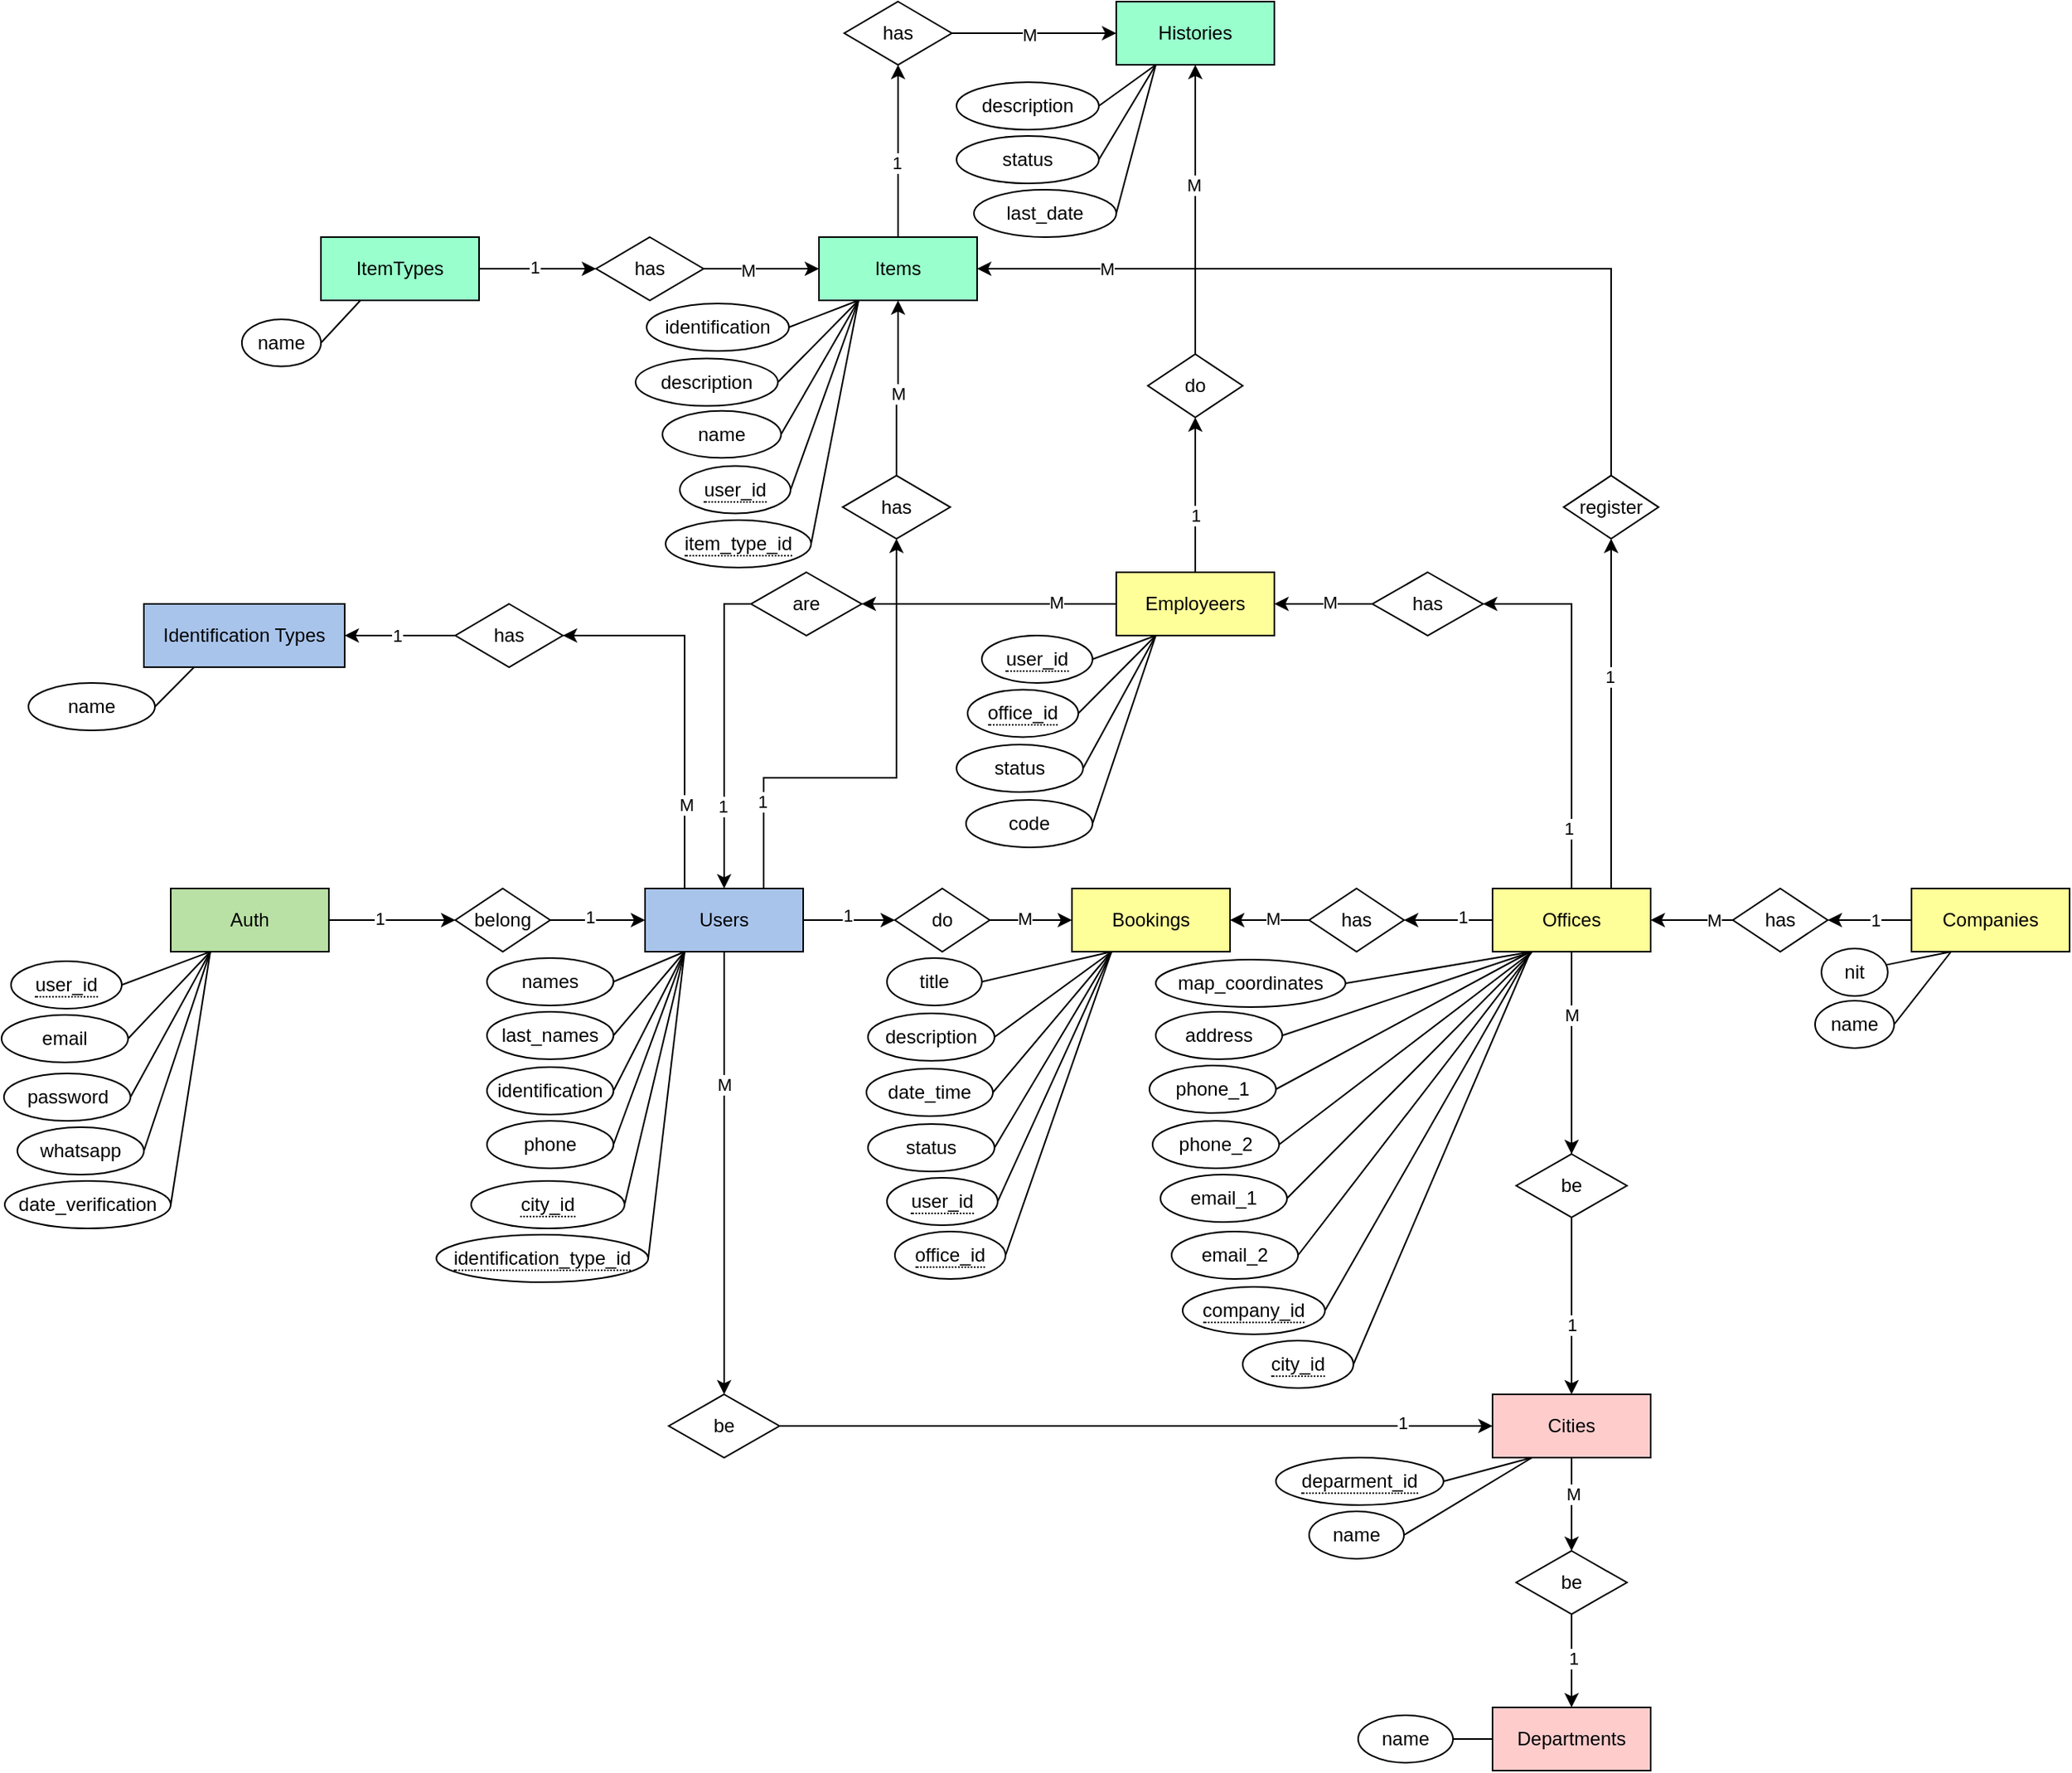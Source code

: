 <mxfile version="26.0.4">
  <diagram name="Page-1" id="NKAq4i8MCxqDVMqQLPbf">
    <mxGraphModel dx="1120" dy="1392" grid="1" gridSize="10" guides="1" tooltips="1" connect="1" arrows="1" fold="1" page="0" pageScale="1" pageWidth="850" pageHeight="1100" math="0" shadow="0">
      <root>
        <mxCell id="0" />
        <mxCell id="1" parent="0" />
        <mxCell id="ikP8Ip62z6lbl2YXFNK8-11" style="edgeStyle=orthogonalEdgeStyle;rounded=0;orthogonalLoop=1;jettySize=auto;html=1;exitX=1;exitY=0.5;exitDx=0;exitDy=0;entryX=0;entryY=0.5;entryDx=0;entryDy=0;" parent="1" source="ikP8Ip62z6lbl2YXFNK8-1" target="ikP8Ip62z6lbl2YXFNK8-10" edge="1">
          <mxGeometry relative="1" as="geometry" />
        </mxCell>
        <mxCell id="ikP8Ip62z6lbl2YXFNK8-13" value="1" style="edgeLabel;html=1;align=center;verticalAlign=middle;resizable=0;points=[];" parent="ikP8Ip62z6lbl2YXFNK8-11" vertex="1" connectable="0">
          <mxGeometry x="-0.2" y="1" relative="1" as="geometry">
            <mxPoint as="offset" />
          </mxGeometry>
        </mxCell>
        <mxCell id="ikP8Ip62z6lbl2YXFNK8-1" value="Auth" style="whiteSpace=wrap;html=1;align=center;fillColor=#B9E0A5;" parent="1" vertex="1">
          <mxGeometry x="140" y="100" width="100" height="40" as="geometry" />
        </mxCell>
        <mxCell id="ikP8Ip62z6lbl2YXFNK8-6" value="" style="endArrow=none;html=1;rounded=0;exitX=0.25;exitY=1;exitDx=0;exitDy=0;entryX=1;entryY=0.5;entryDx=0;entryDy=0;" parent="1" source="ikP8Ip62z6lbl2YXFNK8-1" target="ikP8Ip62z6lbl2YXFNK8-15" edge="1">
          <mxGeometry relative="1" as="geometry">
            <mxPoint x="460" y="270" as="sourcePoint" />
            <mxPoint x="155" y="170" as="targetPoint" />
          </mxGeometry>
        </mxCell>
        <mxCell id="ikP8Ip62z6lbl2YXFNK8-8" value="" style="endArrow=none;html=1;rounded=0;entryX=1;entryY=0.5;entryDx=0;entryDy=0;exitX=0.25;exitY=1;exitDx=0;exitDy=0;" parent="1" source="ikP8Ip62z6lbl2YXFNK8-1" target="ikP8Ip62z6lbl2YXFNK8-16" edge="1">
          <mxGeometry relative="1" as="geometry">
            <mxPoint x="230" y="140" as="sourcePoint" />
            <mxPoint x="235" y="170" as="targetPoint" />
          </mxGeometry>
        </mxCell>
        <mxCell id="ikP8Ip62z6lbl2YXFNK8-33" style="edgeStyle=orthogonalEdgeStyle;rounded=0;orthogonalLoop=1;jettySize=auto;html=1;exitX=1;exitY=0.5;exitDx=0;exitDy=0;entryX=0;entryY=0.5;entryDx=0;entryDy=0;" parent="1" source="ikP8Ip62z6lbl2YXFNK8-9" target="ikP8Ip62z6lbl2YXFNK8-31" edge="1">
          <mxGeometry relative="1" as="geometry">
            <Array as="points">
              <mxPoint x="560" y="120" />
              <mxPoint x="560" y="120" />
            </Array>
          </mxGeometry>
        </mxCell>
        <mxCell id="ikP8Ip62z6lbl2YXFNK8-34" value="1" style="edgeLabel;html=1;align=center;verticalAlign=middle;resizable=0;points=[];" parent="ikP8Ip62z6lbl2YXFNK8-33" vertex="1" connectable="0">
          <mxGeometry x="-0.04" y="3" relative="1" as="geometry">
            <mxPoint as="offset" />
          </mxGeometry>
        </mxCell>
        <mxCell id="ikP8Ip62z6lbl2YXFNK8-85" style="edgeStyle=orthogonalEdgeStyle;rounded=0;orthogonalLoop=1;jettySize=auto;html=1;entryX=0.5;entryY=0;entryDx=0;entryDy=0;" parent="1" source="ikP8Ip62z6lbl2YXFNK8-9" target="ikP8Ip62z6lbl2YXFNK8-82" edge="1">
          <mxGeometry relative="1" as="geometry" />
        </mxCell>
        <mxCell id="ikP8Ip62z6lbl2YXFNK8-87" value="M" style="edgeLabel;html=1;align=center;verticalAlign=middle;resizable=0;points=[];" parent="ikP8Ip62z6lbl2YXFNK8-85" vertex="1" connectable="0">
          <mxGeometry x="-0.401" relative="1" as="geometry">
            <mxPoint as="offset" />
          </mxGeometry>
        </mxCell>
        <mxCell id="ikP8Ip62z6lbl2YXFNK8-173" style="edgeStyle=orthogonalEdgeStyle;rounded=0;orthogonalLoop=1;jettySize=auto;html=1;exitX=0.75;exitY=0;exitDx=0;exitDy=0;entryX=0.5;entryY=1;entryDx=0;entryDy=0;" parent="1" source="ikP8Ip62z6lbl2YXFNK8-9" target="ikP8Ip62z6lbl2YXFNK8-148" edge="1">
          <mxGeometry relative="1" as="geometry">
            <Array as="points">
              <mxPoint x="515" y="30" />
              <mxPoint x="599" y="30" />
            </Array>
          </mxGeometry>
        </mxCell>
        <mxCell id="ikP8Ip62z6lbl2YXFNK8-174" value="1" style="edgeLabel;html=1;align=center;verticalAlign=middle;resizable=0;points=[];" parent="ikP8Ip62z6lbl2YXFNK8-173" vertex="1" connectable="0">
          <mxGeometry x="-0.632" y="1" relative="1" as="geometry">
            <mxPoint y="1" as="offset" />
          </mxGeometry>
        </mxCell>
        <mxCell id="ikP8Ip62z6lbl2YXFNK8-199" style="edgeStyle=orthogonalEdgeStyle;rounded=0;orthogonalLoop=1;jettySize=auto;html=1;exitX=0.25;exitY=0;exitDx=0;exitDy=0;entryX=1;entryY=0.5;entryDx=0;entryDy=0;" parent="1" source="ikP8Ip62z6lbl2YXFNK8-9" target="ikP8Ip62z6lbl2YXFNK8-197" edge="1">
          <mxGeometry relative="1" as="geometry" />
        </mxCell>
        <mxCell id="ikP8Ip62z6lbl2YXFNK8-200" value="M" style="edgeLabel;html=1;align=center;verticalAlign=middle;resizable=0;points=[];" parent="ikP8Ip62z6lbl2YXFNK8-199" vertex="1" connectable="0">
          <mxGeometry x="-0.642" y="-2" relative="1" as="geometry">
            <mxPoint x="-1" y="-11" as="offset" />
          </mxGeometry>
        </mxCell>
        <mxCell id="ikP8Ip62z6lbl2YXFNK8-9" value="Users" style="whiteSpace=wrap;html=1;align=center;fillColor=#A9C4EB;" parent="1" vertex="1">
          <mxGeometry x="440" y="100" width="100" height="40" as="geometry" />
        </mxCell>
        <mxCell id="ikP8Ip62z6lbl2YXFNK8-12" style="edgeStyle=orthogonalEdgeStyle;rounded=0;orthogonalLoop=1;jettySize=auto;html=1;exitX=1;exitY=0.5;exitDx=0;exitDy=0;entryX=0;entryY=0.5;entryDx=0;entryDy=0;" parent="1" source="ikP8Ip62z6lbl2YXFNK8-10" target="ikP8Ip62z6lbl2YXFNK8-9" edge="1">
          <mxGeometry relative="1" as="geometry" />
        </mxCell>
        <mxCell id="ikP8Ip62z6lbl2YXFNK8-14" value="1" style="edgeLabel;html=1;align=center;verticalAlign=middle;resizable=0;points=[];" parent="ikP8Ip62z6lbl2YXFNK8-12" vertex="1" connectable="0">
          <mxGeometry x="-0.167" y="2" relative="1" as="geometry">
            <mxPoint as="offset" />
          </mxGeometry>
        </mxCell>
        <mxCell id="ikP8Ip62z6lbl2YXFNK8-10" value="belong" style="shape=rhombus;perimeter=rhombusPerimeter;whiteSpace=wrap;html=1;align=center;" parent="1" vertex="1">
          <mxGeometry x="320" y="100" width="60" height="40" as="geometry" />
        </mxCell>
        <mxCell id="ikP8Ip62z6lbl2YXFNK8-15" value="email" style="ellipse;whiteSpace=wrap;html=1;align=center;" parent="1" vertex="1">
          <mxGeometry x="33" y="180" width="80" height="30" as="geometry" />
        </mxCell>
        <mxCell id="ikP8Ip62z6lbl2YXFNK8-16" value="password" style="ellipse;whiteSpace=wrap;html=1;align=center;" parent="1" vertex="1">
          <mxGeometry x="34.5" y="217" width="80" height="30" as="geometry" />
        </mxCell>
        <mxCell id="ikP8Ip62z6lbl2YXFNK8-18" value="&lt;span style=&quot;border-bottom: 1px dotted&quot;&gt;user_id&lt;/span&gt;" style="ellipse;whiteSpace=wrap;html=1;align=center;" parent="1" vertex="1">
          <mxGeometry x="39" y="146" width="70" height="30" as="geometry" />
        </mxCell>
        <mxCell id="ikP8Ip62z6lbl2YXFNK8-19" value="" style="endArrow=none;html=1;rounded=0;exitX=0.25;exitY=1;exitDx=0;exitDy=0;entryX=1;entryY=0.5;entryDx=0;entryDy=0;" parent="1" source="ikP8Ip62z6lbl2YXFNK8-1" target="ikP8Ip62z6lbl2YXFNK8-18" edge="1">
          <mxGeometry relative="1" as="geometry">
            <mxPoint x="200" y="150" as="sourcePoint" />
            <mxPoint x="160" y="180" as="targetPoint" />
          </mxGeometry>
        </mxCell>
        <mxCell id="ikP8Ip62z6lbl2YXFNK8-20" value="names" style="ellipse;whiteSpace=wrap;html=1;align=center;" parent="1" vertex="1">
          <mxGeometry x="340" y="144" width="80" height="30" as="geometry" />
        </mxCell>
        <mxCell id="ikP8Ip62z6lbl2YXFNK8-21" value="" style="endArrow=none;html=1;rounded=0;entryX=1;entryY=0.5;entryDx=0;entryDy=0;exitX=0.25;exitY=1;exitDx=0;exitDy=0;" parent="1" source="ikP8Ip62z6lbl2YXFNK8-9" target="ikP8Ip62z6lbl2YXFNK8-20" edge="1">
          <mxGeometry relative="1" as="geometry">
            <mxPoint x="175" y="150" as="sourcePoint" />
            <mxPoint x="145" y="202" as="targetPoint" />
          </mxGeometry>
        </mxCell>
        <mxCell id="ikP8Ip62z6lbl2YXFNK8-22" value="" style="endArrow=none;html=1;rounded=0;entryX=1;entryY=0.5;entryDx=0;entryDy=0;exitX=0.25;exitY=1;exitDx=0;exitDy=0;" parent="1" source="ikP8Ip62z6lbl2YXFNK8-9" target="ikP8Ip62z6lbl2YXFNK8-23" edge="1">
          <mxGeometry relative="1" as="geometry">
            <mxPoint x="460" y="140" as="sourcePoint" />
            <mxPoint x="430" y="175" as="targetPoint" />
          </mxGeometry>
        </mxCell>
        <mxCell id="ikP8Ip62z6lbl2YXFNK8-23" value="last_names" style="ellipse;whiteSpace=wrap;html=1;align=center;" parent="1" vertex="1">
          <mxGeometry x="340" y="178" width="80" height="30" as="geometry" />
        </mxCell>
        <mxCell id="ikP8Ip62z6lbl2YXFNK8-24" value="identification" style="ellipse;whiteSpace=wrap;html=1;align=center;" parent="1" vertex="1">
          <mxGeometry x="340" y="213" width="80" height="30" as="geometry" />
        </mxCell>
        <mxCell id="ikP8Ip62z6lbl2YXFNK8-25" value="" style="endArrow=none;html=1;rounded=0;entryX=1;entryY=0.5;entryDx=0;entryDy=0;exitX=0.25;exitY=1;exitDx=0;exitDy=0;" parent="1" source="ikP8Ip62z6lbl2YXFNK8-9" target="ikP8Ip62z6lbl2YXFNK8-24" edge="1">
          <mxGeometry relative="1" as="geometry">
            <mxPoint x="475" y="150" as="sourcePoint" />
            <mxPoint x="430" y="215" as="targetPoint" />
          </mxGeometry>
        </mxCell>
        <mxCell id="ikP8Ip62z6lbl2YXFNK8-26" value="date_verification" style="ellipse;whiteSpace=wrap;html=1;align=center;" parent="1" vertex="1">
          <mxGeometry x="35" y="285" width="105" height="30" as="geometry" />
        </mxCell>
        <mxCell id="ikP8Ip62z6lbl2YXFNK8-27" value="" style="endArrow=none;html=1;rounded=0;entryX=1;entryY=0.5;entryDx=0;entryDy=0;exitX=0.25;exitY=1;exitDx=0;exitDy=0;" parent="1" source="ikP8Ip62z6lbl2YXFNK8-1" target="ikP8Ip62z6lbl2YXFNK8-26" edge="1">
          <mxGeometry relative="1" as="geometry">
            <mxPoint x="175" y="150" as="sourcePoint" />
            <mxPoint x="145" y="202" as="targetPoint" />
          </mxGeometry>
        </mxCell>
        <mxCell id="ikP8Ip62z6lbl2YXFNK8-28" value="phone" style="ellipse;whiteSpace=wrap;html=1;align=center;" parent="1" vertex="1">
          <mxGeometry x="340" y="247" width="80" height="30" as="geometry" />
        </mxCell>
        <mxCell id="ikP8Ip62z6lbl2YXFNK8-29" value="" style="endArrow=none;html=1;rounded=0;exitX=0.25;exitY=1;exitDx=0;exitDy=0;entryX=1;entryY=0.5;entryDx=0;entryDy=0;" parent="1" source="ikP8Ip62z6lbl2YXFNK8-9" target="ikP8Ip62z6lbl2YXFNK8-28" edge="1">
          <mxGeometry relative="1" as="geometry">
            <mxPoint x="475" y="150" as="sourcePoint" />
            <mxPoint x="430" y="238" as="targetPoint" />
          </mxGeometry>
        </mxCell>
        <mxCell id="ikP8Ip62z6lbl2YXFNK8-30" value="Bookings" style="whiteSpace=wrap;html=1;align=center;fillColor=#FFFF99;" parent="1" vertex="1">
          <mxGeometry x="710" y="100" width="100" height="40" as="geometry" />
        </mxCell>
        <mxCell id="ikP8Ip62z6lbl2YXFNK8-32" style="edgeStyle=orthogonalEdgeStyle;rounded=0;orthogonalLoop=1;jettySize=auto;html=1;exitX=1;exitY=0.5;exitDx=0;exitDy=0;" parent="1" source="ikP8Ip62z6lbl2YXFNK8-31" target="ikP8Ip62z6lbl2YXFNK8-30" edge="1">
          <mxGeometry relative="1" as="geometry" />
        </mxCell>
        <mxCell id="ikP8Ip62z6lbl2YXFNK8-36" value="M" style="edgeLabel;html=1;align=center;verticalAlign=middle;resizable=0;points=[];" parent="ikP8Ip62z6lbl2YXFNK8-32" vertex="1" connectable="0">
          <mxGeometry x="-0.15" y="-2" relative="1" as="geometry">
            <mxPoint y="-3" as="offset" />
          </mxGeometry>
        </mxCell>
        <mxCell id="ikP8Ip62z6lbl2YXFNK8-31" value="do" style="shape=rhombus;perimeter=rhombusPerimeter;whiteSpace=wrap;html=1;align=center;" parent="1" vertex="1">
          <mxGeometry x="598" y="100" width="60" height="40" as="geometry" />
        </mxCell>
        <mxCell id="ikP8Ip62z6lbl2YXFNK8-37" value="title" style="ellipse;whiteSpace=wrap;html=1;align=center;" parent="1" vertex="1">
          <mxGeometry x="593" y="144" width="60" height="30" as="geometry" />
        </mxCell>
        <mxCell id="ikP8Ip62z6lbl2YXFNK8-38" value="description" style="ellipse;whiteSpace=wrap;html=1;align=center;" parent="1" vertex="1">
          <mxGeometry x="581" y="179" width="80" height="30" as="geometry" />
        </mxCell>
        <mxCell id="ikP8Ip62z6lbl2YXFNK8-39" value="date_time" style="ellipse;whiteSpace=wrap;html=1;align=center;" parent="1" vertex="1">
          <mxGeometry x="580" y="214" width="80" height="30" as="geometry" />
        </mxCell>
        <mxCell id="ikP8Ip62z6lbl2YXFNK8-40" value="status" style="ellipse;whiteSpace=wrap;html=1;align=center;" parent="1" vertex="1">
          <mxGeometry x="581" y="249" width="80" height="30" as="geometry" />
        </mxCell>
        <mxCell id="ikP8Ip62z6lbl2YXFNK8-41" value="" style="endArrow=none;html=1;rounded=0;exitX=0.25;exitY=1;exitDx=0;exitDy=0;entryX=1;entryY=0.5;entryDx=0;entryDy=0;" parent="1" source="ikP8Ip62z6lbl2YXFNK8-30" target="ikP8Ip62z6lbl2YXFNK8-37" edge="1">
          <mxGeometry relative="1" as="geometry">
            <mxPoint x="475" y="150" as="sourcePoint" />
            <mxPoint x="430" y="272" as="targetPoint" />
          </mxGeometry>
        </mxCell>
        <mxCell id="ikP8Ip62z6lbl2YXFNK8-42" value="" style="endArrow=none;html=1;rounded=0;exitX=0.25;exitY=1;exitDx=0;exitDy=0;entryX=1;entryY=0.5;entryDx=0;entryDy=0;" parent="1" source="ikP8Ip62z6lbl2YXFNK8-30" target="ikP8Ip62z6lbl2YXFNK8-38" edge="1">
          <mxGeometry relative="1" as="geometry">
            <mxPoint x="725" y="150" as="sourcePoint" />
            <mxPoint x="690" y="172" as="targetPoint" />
          </mxGeometry>
        </mxCell>
        <mxCell id="ikP8Ip62z6lbl2YXFNK8-43" value="" style="endArrow=none;html=1;rounded=0;exitX=0.25;exitY=1;exitDx=0;exitDy=0;entryX=1;entryY=0.5;entryDx=0;entryDy=0;" parent="1" source="ikP8Ip62z6lbl2YXFNK8-30" target="ikP8Ip62z6lbl2YXFNK8-39" edge="1">
          <mxGeometry relative="1" as="geometry">
            <mxPoint x="725" y="150" as="sourcePoint" />
            <mxPoint x="700" y="208" as="targetPoint" />
          </mxGeometry>
        </mxCell>
        <mxCell id="ikP8Ip62z6lbl2YXFNK8-44" value="" style="endArrow=none;html=1;rounded=0;exitX=0.25;exitY=1;exitDx=0;exitDy=0;entryX=1;entryY=0.5;entryDx=0;entryDy=0;" parent="1" source="ikP8Ip62z6lbl2YXFNK8-30" target="ikP8Ip62z6lbl2YXFNK8-40" edge="1">
          <mxGeometry relative="1" as="geometry">
            <mxPoint x="725" y="150" as="sourcePoint" />
            <mxPoint x="700" y="245" as="targetPoint" />
          </mxGeometry>
        </mxCell>
        <mxCell id="ikP8Ip62z6lbl2YXFNK8-47" style="edgeStyle=orthogonalEdgeStyle;rounded=0;orthogonalLoop=1;jettySize=auto;html=1;exitX=0;exitY=0.5;exitDx=0;exitDy=0;entryX=1;entryY=0.5;entryDx=0;entryDy=0;" parent="1" source="ikP8Ip62z6lbl2YXFNK8-45" target="ikP8Ip62z6lbl2YXFNK8-46" edge="1">
          <mxGeometry relative="1" as="geometry" />
        </mxCell>
        <mxCell id="ikP8Ip62z6lbl2YXFNK8-49" value="1" style="edgeLabel;html=1;align=center;verticalAlign=middle;resizable=0;points=[];" parent="ikP8Ip62z6lbl2YXFNK8-47" vertex="1" connectable="0">
          <mxGeometry x="-0.3" y="1" relative="1" as="geometry">
            <mxPoint y="-3" as="offset" />
          </mxGeometry>
        </mxCell>
        <mxCell id="ikP8Ip62z6lbl2YXFNK8-69" style="edgeStyle=orthogonalEdgeStyle;rounded=0;orthogonalLoop=1;jettySize=auto;html=1;entryX=0.5;entryY=0;entryDx=0;entryDy=0;" parent="1" source="ikP8Ip62z6lbl2YXFNK8-45" target="ikP8Ip62z6lbl2YXFNK8-67" edge="1">
          <mxGeometry relative="1" as="geometry" />
        </mxCell>
        <mxCell id="ikP8Ip62z6lbl2YXFNK8-70" value="M" style="edgeLabel;html=1;align=center;verticalAlign=middle;resizable=0;points=[];" parent="ikP8Ip62z6lbl2YXFNK8-69" vertex="1" connectable="0">
          <mxGeometry x="-0.449" y="1" relative="1" as="geometry">
            <mxPoint x="-1" y="4" as="offset" />
          </mxGeometry>
        </mxCell>
        <mxCell id="ikP8Ip62z6lbl2YXFNK8-138" style="edgeStyle=orthogonalEdgeStyle;rounded=0;orthogonalLoop=1;jettySize=auto;html=1;exitX=0.75;exitY=0;exitDx=0;exitDy=0;entryX=0.5;entryY=1;entryDx=0;entryDy=0;" parent="1" source="ikP8Ip62z6lbl2YXFNK8-45" target="ikP8Ip62z6lbl2YXFNK8-135" edge="1">
          <mxGeometry relative="1" as="geometry" />
        </mxCell>
        <mxCell id="ikP8Ip62z6lbl2YXFNK8-139" value="1" style="edgeLabel;html=1;align=center;verticalAlign=middle;resizable=0;points=[];" parent="ikP8Ip62z6lbl2YXFNK8-138" vertex="1" connectable="0">
          <mxGeometry x="0.039" y="1" relative="1" as="geometry">
            <mxPoint y="-19" as="offset" />
          </mxGeometry>
        </mxCell>
        <mxCell id="ikP8Ip62z6lbl2YXFNK8-177" style="edgeStyle=orthogonalEdgeStyle;rounded=0;orthogonalLoop=1;jettySize=auto;html=1;exitX=0.5;exitY=0;exitDx=0;exitDy=0;entryX=1;entryY=0.5;entryDx=0;entryDy=0;" parent="1" source="ikP8Ip62z6lbl2YXFNK8-45" target="ikP8Ip62z6lbl2YXFNK8-176" edge="1">
          <mxGeometry relative="1" as="geometry" />
        </mxCell>
        <mxCell id="ikP8Ip62z6lbl2YXFNK8-183" value="1" style="edgeLabel;html=1;align=center;verticalAlign=middle;resizable=0;points=[];" parent="ikP8Ip62z6lbl2YXFNK8-177" vertex="1" connectable="0">
          <mxGeometry x="-0.677" y="2" relative="1" as="geometry">
            <mxPoint as="offset" />
          </mxGeometry>
        </mxCell>
        <mxCell id="ikP8Ip62z6lbl2YXFNK8-45" value="Offices" style="whiteSpace=wrap;html=1;align=center;fillColor=#FFFF99;" parent="1" vertex="1">
          <mxGeometry x="976" y="100" width="100" height="40" as="geometry" />
        </mxCell>
        <mxCell id="ikP8Ip62z6lbl2YXFNK8-48" style="edgeStyle=orthogonalEdgeStyle;rounded=0;orthogonalLoop=1;jettySize=auto;html=1;exitX=0;exitY=0.5;exitDx=0;exitDy=0;entryX=1;entryY=0.5;entryDx=0;entryDy=0;" parent="1" source="ikP8Ip62z6lbl2YXFNK8-46" target="ikP8Ip62z6lbl2YXFNK8-30" edge="1">
          <mxGeometry relative="1" as="geometry" />
        </mxCell>
        <mxCell id="ikP8Ip62z6lbl2YXFNK8-50" value="M" style="edgeLabel;html=1;align=center;verticalAlign=middle;resizable=0;points=[];" parent="ikP8Ip62z6lbl2YXFNK8-48" vertex="1" connectable="0">
          <mxGeometry y="3" relative="1" as="geometry">
            <mxPoint x="2" y="-4" as="offset" />
          </mxGeometry>
        </mxCell>
        <mxCell id="ikP8Ip62z6lbl2YXFNK8-46" value="has" style="shape=rhombus;perimeter=rhombusPerimeter;whiteSpace=wrap;html=1;align=center;" parent="1" vertex="1">
          <mxGeometry x="860" y="100" width="60" height="40" as="geometry" />
        </mxCell>
        <mxCell id="ikP8Ip62z6lbl2YXFNK8-51" value="name" style="ellipse;whiteSpace=wrap;html=1;align=center;" parent="1" vertex="1">
          <mxGeometry x="1180" y="171" width="50" height="30" as="geometry" />
        </mxCell>
        <mxCell id="ikP8Ip62z6lbl2YXFNK8-52" value="nit" style="ellipse;whiteSpace=wrap;html=1;align=center;" parent="1" vertex="1">
          <mxGeometry x="1184" y="138" width="42" height="30" as="geometry" />
        </mxCell>
        <mxCell id="ikP8Ip62z6lbl2YXFNK8-53" value="address" style="ellipse;whiteSpace=wrap;html=1;align=center;" parent="1" vertex="1">
          <mxGeometry x="763" y="178" width="80" height="30" as="geometry" />
        </mxCell>
        <mxCell id="ikP8Ip62z6lbl2YXFNK8-123" style="edgeStyle=orthogonalEdgeStyle;rounded=0;orthogonalLoop=1;jettySize=auto;html=1;entryX=1;entryY=0.5;entryDx=0;entryDy=0;" parent="1" source="ikP8Ip62z6lbl2YXFNK8-54" target="ikP8Ip62z6lbl2YXFNK8-122" edge="1">
          <mxGeometry relative="1" as="geometry">
            <Array as="points">
              <mxPoint x="1260" y="120" />
              <mxPoint x="1260" y="120" />
            </Array>
          </mxGeometry>
        </mxCell>
        <mxCell id="ikP8Ip62z6lbl2YXFNK8-125" value="1" style="edgeLabel;html=1;align=center;verticalAlign=middle;resizable=0;points=[];" parent="ikP8Ip62z6lbl2YXFNK8-123" vertex="1" connectable="0">
          <mxGeometry x="-0.12" y="2" relative="1" as="geometry">
            <mxPoint y="-2" as="offset" />
          </mxGeometry>
        </mxCell>
        <mxCell id="ikP8Ip62z6lbl2YXFNK8-54" value="Companies" style="whiteSpace=wrap;html=1;align=center;fillColor=#FFFF99;" parent="1" vertex="1">
          <mxGeometry x="1241" y="100" width="100" height="40" as="geometry" />
        </mxCell>
        <mxCell id="ikP8Ip62z6lbl2YXFNK8-55" value="" style="endArrow=none;html=1;rounded=0;exitX=0.25;exitY=1;exitDx=0;exitDy=0;entryX=1;entryY=0.5;entryDx=0;entryDy=0;" parent="1" source="ikP8Ip62z6lbl2YXFNK8-45" target="ikP8Ip62z6lbl2YXFNK8-53" edge="1">
          <mxGeometry relative="1" as="geometry">
            <mxPoint x="745" y="150" as="sourcePoint" />
            <mxPoint x="710" y="285" as="targetPoint" />
          </mxGeometry>
        </mxCell>
        <mxCell id="ikP8Ip62z6lbl2YXFNK8-60" style="edgeStyle=orthogonalEdgeStyle;rounded=0;orthogonalLoop=1;jettySize=auto;html=1;entryX=0.5;entryY=0;entryDx=0;entryDy=0;exitX=0;exitY=0.5;exitDx=0;exitDy=0;" parent="1" source="ikP8Ip62z6lbl2YXFNK8-56" target="ikP8Ip62z6lbl2YXFNK8-9" edge="1">
          <mxGeometry relative="1" as="geometry">
            <Array as="points">
              <mxPoint x="490" y="-80" />
            </Array>
          </mxGeometry>
        </mxCell>
        <mxCell id="ikP8Ip62z6lbl2YXFNK8-62" value="1" style="edgeLabel;html=1;align=center;verticalAlign=middle;resizable=0;points=[];" parent="ikP8Ip62z6lbl2YXFNK8-60" vertex="1" connectable="0">
          <mxGeometry x="-0.4" y="3" relative="1" as="geometry">
            <mxPoint x="-4" y="86" as="offset" />
          </mxGeometry>
        </mxCell>
        <mxCell id="ikP8Ip62z6lbl2YXFNK8-56" value="are" style="shape=rhombus;perimeter=rhombusPerimeter;whiteSpace=wrap;html=1;align=center;" parent="1" vertex="1">
          <mxGeometry x="507" y="-100" width="70" height="40" as="geometry" />
        </mxCell>
        <mxCell id="ikP8Ip62z6lbl2YXFNK8-76" style="edgeStyle=orthogonalEdgeStyle;rounded=0;orthogonalLoop=1;jettySize=auto;html=1;entryX=0.5;entryY=0;entryDx=0;entryDy=0;" parent="1" source="ikP8Ip62z6lbl2YXFNK8-64" target="ikP8Ip62z6lbl2YXFNK8-75" edge="1">
          <mxGeometry relative="1" as="geometry">
            <Array as="points">
              <mxPoint x="1026" y="484" />
              <mxPoint x="1026" y="484" />
            </Array>
          </mxGeometry>
        </mxCell>
        <mxCell id="ikP8Ip62z6lbl2YXFNK8-93" value="M" style="edgeLabel;html=1;align=center;verticalAlign=middle;resizable=0;points=[];" parent="ikP8Ip62z6lbl2YXFNK8-76" vertex="1" connectable="0">
          <mxGeometry x="-0.207" y="1" relative="1" as="geometry">
            <mxPoint y="-1" as="offset" />
          </mxGeometry>
        </mxCell>
        <mxCell id="ikP8Ip62z6lbl2YXFNK8-64" value="Cities" style="whiteSpace=wrap;html=1;align=center;fillColor=#FFCCCC;" parent="1" vertex="1">
          <mxGeometry x="976" y="420" width="100" height="40" as="geometry" />
        </mxCell>
        <mxCell id="ikP8Ip62z6lbl2YXFNK8-65" value="Departments" style="whiteSpace=wrap;html=1;align=center;fillColor=#FFCCCC;" parent="1" vertex="1">
          <mxGeometry x="976" y="618" width="100" height="40" as="geometry" />
        </mxCell>
        <mxCell id="ikP8Ip62z6lbl2YXFNK8-68" style="edgeStyle=orthogonalEdgeStyle;rounded=0;orthogonalLoop=1;jettySize=auto;html=1;entryX=0.5;entryY=0;entryDx=0;entryDy=0;" parent="1" source="ikP8Ip62z6lbl2YXFNK8-67" target="ikP8Ip62z6lbl2YXFNK8-64" edge="1">
          <mxGeometry relative="1" as="geometry">
            <Array as="points">
              <mxPoint x="1026" y="240" />
              <mxPoint x="1026" y="240" />
            </Array>
          </mxGeometry>
        </mxCell>
        <mxCell id="ikP8Ip62z6lbl2YXFNK8-107" value="1" style="edgeLabel;html=1;align=center;verticalAlign=middle;resizable=0;points=[];" parent="ikP8Ip62z6lbl2YXFNK8-68" vertex="1" connectable="0">
          <mxGeometry x="0.567" y="1" relative="1" as="geometry">
            <mxPoint x="-1" y="1" as="offset" />
          </mxGeometry>
        </mxCell>
        <mxCell id="ikP8Ip62z6lbl2YXFNK8-67" value="be" style="shape=rhombus;perimeter=rhombusPerimeter;whiteSpace=wrap;html=1;align=center;" parent="1" vertex="1">
          <mxGeometry x="991" y="268" width="70" height="40" as="geometry" />
        </mxCell>
        <mxCell id="ikP8Ip62z6lbl2YXFNK8-73" value="map_coordinates&lt;span style=&quot;color: rgba(0, 0, 0, 0); font-family: monospace; font-size: 0px; text-align: start; text-wrap-mode: nowrap;&quot;&gt;%3CmxGraphModel%3E%3Croot%3E%3CmxCell%20id%3D%220%22%2F%3E%3CmxCell%20id%3D%221%22%20parent%3D%220%22%2F%3E%3CmxCell%20id%3D%222%22%20value%3D%22address%22%20style%3D%22ellipse%3BwhiteSpace%3Dwrap%3Bhtml%3D1%3Balign%3Dcenter%3B%22%20vertex%3D%221%22%20parent%3D%221%22%3E%3CmxGeometry%20x%3D%22890%22%20y%3D%22170%22%20width%3D%2280%22%20height%3D%2230%22%20as%3D%22geometry%22%2F%3E%3C%2FmxCell%3E%3C%2Froot%3E%3C%2FmxGraphModel%3Ecoordinates&lt;/span&gt;" style="ellipse;whiteSpace=wrap;html=1;align=center;" parent="1" vertex="1">
          <mxGeometry x="763" y="145" width="120" height="30" as="geometry" />
        </mxCell>
        <mxCell id="ikP8Ip62z6lbl2YXFNK8-74" value="" style="endArrow=none;html=1;rounded=0;exitX=0.25;exitY=1;exitDx=0;exitDy=0;entryX=1;entryY=0.5;entryDx=0;entryDy=0;" parent="1" source="ikP8Ip62z6lbl2YXFNK8-45" target="ikP8Ip62z6lbl2YXFNK8-73" edge="1">
          <mxGeometry relative="1" as="geometry">
            <mxPoint x="1011" y="150" as="sourcePoint" />
            <mxPoint x="980" y="195" as="targetPoint" />
          </mxGeometry>
        </mxCell>
        <mxCell id="ikP8Ip62z6lbl2YXFNK8-77" style="edgeStyle=orthogonalEdgeStyle;rounded=0;orthogonalLoop=1;jettySize=auto;html=1;exitX=0.5;exitY=1;exitDx=0;exitDy=0;" parent="1" source="ikP8Ip62z6lbl2YXFNK8-75" target="ikP8Ip62z6lbl2YXFNK8-65" edge="1">
          <mxGeometry relative="1" as="geometry" />
        </mxCell>
        <mxCell id="ikP8Ip62z6lbl2YXFNK8-94" value="1" style="edgeLabel;html=1;align=center;verticalAlign=middle;resizable=0;points=[];" parent="ikP8Ip62z6lbl2YXFNK8-77" vertex="1" connectable="0">
          <mxGeometry x="-0.054" y="2" relative="1" as="geometry">
            <mxPoint x="-1" as="offset" />
          </mxGeometry>
        </mxCell>
        <mxCell id="ikP8Ip62z6lbl2YXFNK8-75" value="be" style="shape=rhombus;perimeter=rhombusPerimeter;whiteSpace=wrap;html=1;align=center;" parent="1" vertex="1">
          <mxGeometry x="991" y="519" width="70" height="40" as="geometry" />
        </mxCell>
        <mxCell id="ikP8Ip62z6lbl2YXFNK8-78" value="phone_1" style="ellipse;whiteSpace=wrap;html=1;align=center;" parent="1" vertex="1">
          <mxGeometry x="759" y="212" width="80" height="30" as="geometry" />
        </mxCell>
        <mxCell id="ikP8Ip62z6lbl2YXFNK8-79" value="phone_2" style="ellipse;whiteSpace=wrap;html=1;align=center;" parent="1" vertex="1">
          <mxGeometry x="761" y="247" width="80" height="30" as="geometry" />
        </mxCell>
        <mxCell id="ikP8Ip62z6lbl2YXFNK8-80" value="email_1" style="ellipse;whiteSpace=wrap;html=1;align=center;" parent="1" vertex="1">
          <mxGeometry x="766" y="281" width="80" height="30" as="geometry" />
        </mxCell>
        <mxCell id="ikP8Ip62z6lbl2YXFNK8-81" value="email_2" style="ellipse;whiteSpace=wrap;html=1;align=center;" parent="1" vertex="1">
          <mxGeometry x="773" y="317" width="80" height="30" as="geometry" />
        </mxCell>
        <mxCell id="ikP8Ip62z6lbl2YXFNK8-86" style="edgeStyle=orthogonalEdgeStyle;rounded=0;orthogonalLoop=1;jettySize=auto;html=1;exitX=1;exitY=0.5;exitDx=0;exitDy=0;entryX=0;entryY=0.5;entryDx=0;entryDy=0;" parent="1" source="ikP8Ip62z6lbl2YXFNK8-82" target="ikP8Ip62z6lbl2YXFNK8-64" edge="1">
          <mxGeometry relative="1" as="geometry">
            <mxPoint x="930" y="358.471" as="targetPoint" />
          </mxGeometry>
        </mxCell>
        <mxCell id="ikP8Ip62z6lbl2YXFNK8-89" value="1" style="edgeLabel;html=1;align=center;verticalAlign=middle;resizable=0;points=[];" parent="ikP8Ip62z6lbl2YXFNK8-86" vertex="1" connectable="0">
          <mxGeometry x="0.74" y="3" relative="1" as="geometry">
            <mxPoint x="1" y="1" as="offset" />
          </mxGeometry>
        </mxCell>
        <mxCell id="ikP8Ip62z6lbl2YXFNK8-82" value="be" style="shape=rhombus;perimeter=rhombusPerimeter;whiteSpace=wrap;html=1;align=center;" parent="1" vertex="1">
          <mxGeometry x="455" y="420" width="70" height="40" as="geometry" />
        </mxCell>
        <mxCell id="ikP8Ip62z6lbl2YXFNK8-90" value="name" style="ellipse;whiteSpace=wrap;html=1;align=center;" parent="1" vertex="1">
          <mxGeometry x="860" y="494" width="60" height="30" as="geometry" />
        </mxCell>
        <mxCell id="ikP8Ip62z6lbl2YXFNK8-91" value="" style="endArrow=none;html=1;rounded=0;exitX=0.25;exitY=1;exitDx=0;exitDy=0;entryX=1;entryY=0.5;entryDx=0;entryDy=0;" parent="1" source="ikP8Ip62z6lbl2YXFNK8-64" target="ikP8Ip62z6lbl2YXFNK8-90" edge="1">
          <mxGeometry relative="1" as="geometry">
            <mxPoint x="745" y="234" as="sourcePoint" />
            <mxPoint x="710" y="369" as="targetPoint" />
          </mxGeometry>
        </mxCell>
        <mxCell id="ikP8Ip62z6lbl2YXFNK8-95" value="name" style="ellipse;whiteSpace=wrap;html=1;align=center;" parent="1" vertex="1">
          <mxGeometry x="891" y="623" width="60" height="30" as="geometry" />
        </mxCell>
        <mxCell id="ikP8Ip62z6lbl2YXFNK8-96" value="" style="endArrow=none;html=1;rounded=0;exitX=0;exitY=0.5;exitDx=0;exitDy=0;entryX=1;entryY=0.5;entryDx=0;entryDy=0;" parent="1" source="ikP8Ip62z6lbl2YXFNK8-65" target="ikP8Ip62z6lbl2YXFNK8-95" edge="1">
          <mxGeometry relative="1" as="geometry">
            <mxPoint x="1011" y="473" as="sourcePoint" />
            <mxPoint x="986" y="499" as="targetPoint" />
          </mxGeometry>
        </mxCell>
        <mxCell id="ikP8Ip62z6lbl2YXFNK8-98" value="&lt;span style=&quot;border-bottom: 1px dotted&quot;&gt;city_id&lt;/span&gt;" style="ellipse;whiteSpace=wrap;html=1;align=center;" parent="1" vertex="1">
          <mxGeometry x="330" y="285" width="97" height="30" as="geometry" />
        </mxCell>
        <mxCell id="ikP8Ip62z6lbl2YXFNK8-99" value="&lt;span style=&quot;border-bottom: 1px dotted&quot;&gt;office_id&lt;/span&gt;" style="ellipse;whiteSpace=wrap;html=1;align=center;" parent="1" vertex="1">
          <mxGeometry x="644" y="-25.78" width="70" height="30" as="geometry" />
        </mxCell>
        <mxCell id="ikP8Ip62z6lbl2YXFNK8-100" value="" style="endArrow=none;html=1;rounded=0;exitX=0.25;exitY=1;exitDx=0;exitDy=0;entryX=1;entryY=0.5;entryDx=0;entryDy=0;" parent="1" source="ikP8Ip62z6lbl2YXFNK8-9" target="ikP8Ip62z6lbl2YXFNK8-98" edge="1">
          <mxGeometry relative="1" as="geometry">
            <mxPoint x="475" y="150" as="sourcePoint" />
            <mxPoint x="430" y="272" as="targetPoint" />
          </mxGeometry>
        </mxCell>
        <mxCell id="ikP8Ip62z6lbl2YXFNK8-101" value="" style="endArrow=none;html=1;rounded=0;entryX=1;entryY=0.5;entryDx=0;entryDy=0;exitX=0.25;exitY=1;exitDx=0;exitDy=0;" parent="1" source="ikP8Ip62z6lbl2YXFNK8-175" target="ikP8Ip62z6lbl2YXFNK8-99" edge="1">
          <mxGeometry relative="1" as="geometry">
            <mxPoint x="455" y="-10" as="sourcePoint" />
            <mxPoint x="415.0" y="-59.78" as="targetPoint" />
          </mxGeometry>
        </mxCell>
        <mxCell id="ikP8Ip62z6lbl2YXFNK8-102" value="&lt;span style=&quot;border-bottom: 1px dotted&quot;&gt;user_id&lt;/span&gt;" style="ellipse;whiteSpace=wrap;html=1;align=center;" parent="1" vertex="1">
          <mxGeometry x="593" y="283" width="70" height="30" as="geometry" />
        </mxCell>
        <mxCell id="ikP8Ip62z6lbl2YXFNK8-103" value="&lt;span style=&quot;border-bottom: 1px dotted&quot;&gt;office_id&lt;/span&gt;" style="ellipse;whiteSpace=wrap;html=1;align=center;" parent="1" vertex="1">
          <mxGeometry x="598" y="317" width="70" height="30" as="geometry" />
        </mxCell>
        <mxCell id="ikP8Ip62z6lbl2YXFNK8-104" value="" style="endArrow=none;html=1;rounded=0;exitX=0.25;exitY=1;exitDx=0;exitDy=0;entryX=1;entryY=0.5;entryDx=0;entryDy=0;" parent="1" source="ikP8Ip62z6lbl2YXFNK8-30" target="ikP8Ip62z6lbl2YXFNK8-102" edge="1">
          <mxGeometry relative="1" as="geometry">
            <mxPoint x="745" y="150" as="sourcePoint" />
            <mxPoint x="671" y="274" as="targetPoint" />
          </mxGeometry>
        </mxCell>
        <mxCell id="ikP8Ip62z6lbl2YXFNK8-105" value="" style="endArrow=none;html=1;rounded=0;exitX=0.25;exitY=1;exitDx=0;exitDy=0;entryX=1;entryY=0.5;entryDx=0;entryDy=0;" parent="1" source="ikP8Ip62z6lbl2YXFNK8-30" target="ikP8Ip62z6lbl2YXFNK8-103" edge="1">
          <mxGeometry relative="1" as="geometry">
            <mxPoint x="745" y="150" as="sourcePoint" />
            <mxPoint x="673" y="310" as="targetPoint" />
          </mxGeometry>
        </mxCell>
        <mxCell id="ikP8Ip62z6lbl2YXFNK8-109" value="&lt;span style=&quot;border-bottom: 1px dotted&quot;&gt;city_id&lt;/span&gt;" style="ellipse;whiteSpace=wrap;html=1;align=center;" parent="1" vertex="1">
          <mxGeometry x="818" y="386" width="70" height="30" as="geometry" />
        </mxCell>
        <mxCell id="ikP8Ip62z6lbl2YXFNK8-110" value="&lt;span style=&quot;border-bottom: 1px dotted&quot;&gt;company_id&lt;/span&gt;" style="ellipse;whiteSpace=wrap;html=1;align=center;" parent="1" vertex="1">
          <mxGeometry x="780" y="352" width="90" height="30" as="geometry" />
        </mxCell>
        <mxCell id="ikP8Ip62z6lbl2YXFNK8-111" value="" style="endArrow=none;html=1;rounded=0;entryX=1;entryY=0.5;entryDx=0;entryDy=0;" parent="1" target="ikP8Ip62z6lbl2YXFNK8-78" edge="1">
          <mxGeometry relative="1" as="geometry">
            <mxPoint x="1000" y="140" as="sourcePoint" />
            <mxPoint x="926" y="202" as="targetPoint" />
          </mxGeometry>
        </mxCell>
        <mxCell id="ikP8Ip62z6lbl2YXFNK8-112" value="" style="endArrow=none;html=1;rounded=0;entryX=1;entryY=0.5;entryDx=0;entryDy=0;exitX=0.25;exitY=1;exitDx=0;exitDy=0;" parent="1" source="ikP8Ip62z6lbl2YXFNK8-45" target="ikP8Ip62z6lbl2YXFNK8-79" edge="1">
          <mxGeometry relative="1" as="geometry">
            <mxPoint x="1010" y="150" as="sourcePoint" />
            <mxPoint x="920" y="233" as="targetPoint" />
          </mxGeometry>
        </mxCell>
        <mxCell id="ikP8Ip62z6lbl2YXFNK8-113" value="" style="endArrow=none;html=1;rounded=0;entryX=1;entryY=0.5;entryDx=0;entryDy=0;exitX=0.25;exitY=1;exitDx=0;exitDy=0;" parent="1" source="ikP8Ip62z6lbl2YXFNK8-45" target="ikP8Ip62z6lbl2YXFNK8-80" edge="1">
          <mxGeometry relative="1" as="geometry">
            <mxPoint x="1011" y="150" as="sourcePoint" />
            <mxPoint x="920" y="268" as="targetPoint" />
          </mxGeometry>
        </mxCell>
        <mxCell id="ikP8Ip62z6lbl2YXFNK8-114" value="" style="endArrow=none;html=1;rounded=0;entryX=1;entryY=0.5;entryDx=0;entryDy=0;exitX=0.25;exitY=1;exitDx=0;exitDy=0;" parent="1" source="ikP8Ip62z6lbl2YXFNK8-45" target="ikP8Ip62z6lbl2YXFNK8-81" edge="1">
          <mxGeometry relative="1" as="geometry">
            <mxPoint x="1001" y="166" as="sourcePoint" />
            <mxPoint x="850" y="322" as="targetPoint" />
          </mxGeometry>
        </mxCell>
        <mxCell id="ikP8Ip62z6lbl2YXFNK8-115" value="" style="endArrow=none;html=1;rounded=0;entryX=1;entryY=0.5;entryDx=0;entryDy=0;" parent="1" target="ikP8Ip62z6lbl2YXFNK8-109" edge="1">
          <mxGeometry relative="1" as="geometry">
            <mxPoint x="1000" y="140" as="sourcePoint" />
            <mxPoint x="863" y="342" as="targetPoint" />
          </mxGeometry>
        </mxCell>
        <mxCell id="ikP8Ip62z6lbl2YXFNK8-116" value="" style="endArrow=none;html=1;rounded=0;entryX=1;entryY=0.5;entryDx=0;entryDy=0;" parent="1" target="ikP8Ip62z6lbl2YXFNK8-110" edge="1">
          <mxGeometry relative="1" as="geometry">
            <mxPoint x="1000" y="140" as="sourcePoint" />
            <mxPoint x="870" y="377" as="targetPoint" />
          </mxGeometry>
        </mxCell>
        <mxCell id="ikP8Ip62z6lbl2YXFNK8-117" value="&lt;span style=&quot;border-bottom: 1px dotted&quot;&gt;deparment_id&lt;/span&gt;" style="ellipse;whiteSpace=wrap;html=1;align=center;" parent="1" vertex="1">
          <mxGeometry x="839" y="460" width="106" height="30" as="geometry" />
        </mxCell>
        <mxCell id="ikP8Ip62z6lbl2YXFNK8-118" value="" style="endArrow=none;html=1;rounded=0;exitX=0.25;exitY=1;exitDx=0;exitDy=0;entryX=1;entryY=0.5;entryDx=0;entryDy=0;" parent="1" source="ikP8Ip62z6lbl2YXFNK8-64" target="ikP8Ip62z6lbl2YXFNK8-117" edge="1">
          <mxGeometry relative="1" as="geometry">
            <mxPoint x="1011" y="470" as="sourcePoint" />
            <mxPoint x="958" y="495" as="targetPoint" />
          </mxGeometry>
        </mxCell>
        <mxCell id="ikP8Ip62z6lbl2YXFNK8-120" value="whatsapp" style="ellipse;whiteSpace=wrap;html=1;align=center;" parent="1" vertex="1">
          <mxGeometry x="43" y="251" width="80" height="30" as="geometry" />
        </mxCell>
        <mxCell id="ikP8Ip62z6lbl2YXFNK8-121" value="" style="endArrow=none;html=1;rounded=0;entryX=1;entryY=0.5;entryDx=0;entryDy=0;exitX=0.25;exitY=1;exitDx=0;exitDy=0;" parent="1" source="ikP8Ip62z6lbl2YXFNK8-1" target="ikP8Ip62z6lbl2YXFNK8-120" edge="1">
          <mxGeometry relative="1" as="geometry">
            <mxPoint x="175" y="150" as="sourcePoint" />
            <mxPoint x="139" y="279" as="targetPoint" />
          </mxGeometry>
        </mxCell>
        <mxCell id="ikP8Ip62z6lbl2YXFNK8-124" style="edgeStyle=orthogonalEdgeStyle;rounded=0;orthogonalLoop=1;jettySize=auto;html=1;" parent="1" source="ikP8Ip62z6lbl2YXFNK8-122" target="ikP8Ip62z6lbl2YXFNK8-45" edge="1">
          <mxGeometry relative="1" as="geometry" />
        </mxCell>
        <mxCell id="ikP8Ip62z6lbl2YXFNK8-126" value="M" style="edgeLabel;html=1;align=center;verticalAlign=middle;resizable=0;points=[];" parent="ikP8Ip62z6lbl2YXFNK8-124" vertex="1" connectable="0">
          <mxGeometry x="-0.155" relative="1" as="geometry">
            <mxPoint x="10" as="offset" />
          </mxGeometry>
        </mxCell>
        <mxCell id="ikP8Ip62z6lbl2YXFNK8-122" value="has" style="shape=rhombus;perimeter=rhombusPerimeter;whiteSpace=wrap;html=1;align=center;" parent="1" vertex="1">
          <mxGeometry x="1128" y="100" width="60" height="40" as="geometry" />
        </mxCell>
        <mxCell id="ikP8Ip62z6lbl2YXFNK8-127" value="&lt;span style=&quot;border-bottom: 1px dotted&quot;&gt;user_id&lt;/span&gt;" style="ellipse;whiteSpace=wrap;html=1;align=center;" parent="1" vertex="1">
          <mxGeometry x="653" y="-60" width="70" height="30" as="geometry" />
        </mxCell>
        <mxCell id="ikP8Ip62z6lbl2YXFNK8-128" value="status" style="ellipse;whiteSpace=wrap;html=1;align=center;" parent="1" vertex="1">
          <mxGeometry x="637" y="9" width="80" height="30" as="geometry" />
        </mxCell>
        <mxCell id="ikP8Ip62z6lbl2YXFNK8-129" value="" style="endArrow=none;html=1;rounded=0;exitX=0.25;exitY=1;exitDx=0;exitDy=0;entryX=1;entryY=0.5;entryDx=0;entryDy=0;" parent="1" source="ikP8Ip62z6lbl2YXFNK8-175" target="ikP8Ip62z6lbl2YXFNK8-127" edge="1">
          <mxGeometry relative="1" as="geometry">
            <mxPoint x="465" y="4.22" as="sourcePoint" />
            <mxPoint x="430" y="4.22" as="targetPoint" />
          </mxGeometry>
        </mxCell>
        <mxCell id="ikP8Ip62z6lbl2YXFNK8-130" value="" style="endArrow=none;html=1;rounded=0;exitX=0.25;exitY=1;exitDx=0;exitDy=0;entryX=1;entryY=0.5;entryDx=0;entryDy=0;" parent="1" source="ikP8Ip62z6lbl2YXFNK8-175" target="ikP8Ip62z6lbl2YXFNK8-128" edge="1">
          <mxGeometry relative="1" as="geometry">
            <mxPoint x="465" y="30" as="sourcePoint" />
            <mxPoint x="420" y="60" as="targetPoint" />
          </mxGeometry>
        </mxCell>
        <mxCell id="ikP8Ip62z6lbl2YXFNK8-131" value="" style="endArrow=none;html=1;rounded=0;entryX=0.979;entryY=0.344;entryDx=0;entryDy=0;exitX=0.25;exitY=1;exitDx=0;exitDy=0;entryPerimeter=0;" parent="1" source="ikP8Ip62z6lbl2YXFNK8-54" target="ikP8Ip62z6lbl2YXFNK8-52" edge="1">
          <mxGeometry relative="1" as="geometry">
            <mxPoint x="1233" y="-70" as="sourcePoint" />
            <mxPoint x="1121" y="191" as="targetPoint" />
          </mxGeometry>
        </mxCell>
        <mxCell id="ikP8Ip62z6lbl2YXFNK8-133" value="" style="endArrow=none;html=1;rounded=0;entryX=1;entryY=0.5;entryDx=0;entryDy=0;exitX=0.25;exitY=1;exitDx=0;exitDy=0;" parent="1" source="ikP8Ip62z6lbl2YXFNK8-54" target="ikP8Ip62z6lbl2YXFNK8-51" edge="1">
          <mxGeometry relative="1" as="geometry">
            <mxPoint x="1228" y="150" as="sourcePoint" />
            <mxPoint x="1202" y="180" as="targetPoint" />
          </mxGeometry>
        </mxCell>
        <mxCell id="ikP8Ip62z6lbl2YXFNK8-134" value="Items" style="whiteSpace=wrap;html=1;align=center;fillColor=#99FFCC;" parent="1" vertex="1">
          <mxGeometry x="550" y="-312" width="100" height="40" as="geometry" />
        </mxCell>
        <mxCell id="ikP8Ip62z6lbl2YXFNK8-136" style="edgeStyle=orthogonalEdgeStyle;rounded=0;orthogonalLoop=1;jettySize=auto;html=1;entryX=1;entryY=0.5;entryDx=0;entryDy=0;exitX=0.5;exitY=0;exitDx=0;exitDy=0;" parent="1" source="ikP8Ip62z6lbl2YXFNK8-135" target="ikP8Ip62z6lbl2YXFNK8-134" edge="1">
          <mxGeometry relative="1" as="geometry" />
        </mxCell>
        <mxCell id="ikP8Ip62z6lbl2YXFNK8-140" value="M" style="edgeLabel;html=1;align=center;verticalAlign=middle;resizable=0;points=[];" parent="ikP8Ip62z6lbl2YXFNK8-136" vertex="1" connectable="0">
          <mxGeometry x="-0.085" y="-1" relative="1" as="geometry">
            <mxPoint x="-207" y="1" as="offset" />
          </mxGeometry>
        </mxCell>
        <mxCell id="ikP8Ip62z6lbl2YXFNK8-135" value="register" style="shape=rhombus;perimeter=rhombusPerimeter;whiteSpace=wrap;html=1;align=center;" parent="1" vertex="1">
          <mxGeometry x="1021" y="-161.22" width="60" height="40" as="geometry" />
        </mxCell>
        <mxCell id="ikP8Ip62z6lbl2YXFNK8-141" value="Histories" style="whiteSpace=wrap;html=1;align=center;fillColor=#99FFCC;" parent="1" vertex="1">
          <mxGeometry x="738" y="-461" width="100" height="40" as="geometry" />
        </mxCell>
        <mxCell id="ikP8Ip62z6lbl2YXFNK8-142" value="name" style="ellipse;whiteSpace=wrap;html=1;align=center;" parent="1" vertex="1">
          <mxGeometry x="451" y="-202.11" width="75" height="29.78" as="geometry" />
        </mxCell>
        <mxCell id="ikP8Ip62z6lbl2YXFNK8-143" value="identification" style="ellipse;whiteSpace=wrap;html=1;align=center;" parent="1" vertex="1">
          <mxGeometry x="441" y="-270" width="90" height="30" as="geometry" />
        </mxCell>
        <mxCell id="ikP8Ip62z6lbl2YXFNK8-149" style="edgeStyle=orthogonalEdgeStyle;rounded=0;orthogonalLoop=1;jettySize=auto;html=1;exitX=0.5;exitY=0;exitDx=0;exitDy=0;" parent="1" source="ikP8Ip62z6lbl2YXFNK8-148" target="ikP8Ip62z6lbl2YXFNK8-134" edge="1">
          <mxGeometry relative="1" as="geometry" />
        </mxCell>
        <mxCell id="ikP8Ip62z6lbl2YXFNK8-151" value="M" style="edgeLabel;html=1;align=center;verticalAlign=middle;resizable=0;points=[];" parent="ikP8Ip62z6lbl2YXFNK8-149" vertex="1" connectable="0">
          <mxGeometry x="0.049" y="2" relative="1" as="geometry">
            <mxPoint x="2" y="5" as="offset" />
          </mxGeometry>
        </mxCell>
        <mxCell id="ikP8Ip62z6lbl2YXFNK8-148" value="has" style="shape=rhombus;perimeter=rhombusPerimeter;whiteSpace=wrap;html=1;align=center;" parent="1" vertex="1">
          <mxGeometry x="565" y="-161.22" width="68" height="40" as="geometry" />
        </mxCell>
        <mxCell id="ikP8Ip62z6lbl2YXFNK8-153" value="&lt;span style=&quot;border-bottom: 1px dotted&quot;&gt;user_id&lt;/span&gt;" style="ellipse;whiteSpace=wrap;html=1;align=center;" parent="1" vertex="1">
          <mxGeometry x="462" y="-167.22" width="70" height="30" as="geometry" />
        </mxCell>
        <mxCell id="ikP8Ip62z6lbl2YXFNK8-157" style="edgeStyle=orthogonalEdgeStyle;rounded=0;orthogonalLoop=1;jettySize=auto;html=1;entryX=0;entryY=0.5;entryDx=0;entryDy=0;" parent="1" source="ikP8Ip62z6lbl2YXFNK8-154" target="ikP8Ip62z6lbl2YXFNK8-155" edge="1">
          <mxGeometry relative="1" as="geometry" />
        </mxCell>
        <mxCell id="ikP8Ip62z6lbl2YXFNK8-159" value="1" style="edgeLabel;html=1;align=center;verticalAlign=middle;resizable=0;points=[];" parent="ikP8Ip62z6lbl2YXFNK8-157" vertex="1" connectable="0">
          <mxGeometry x="-0.051" y="1" relative="1" as="geometry">
            <mxPoint as="offset" />
          </mxGeometry>
        </mxCell>
        <mxCell id="ikP8Ip62z6lbl2YXFNK8-154" value="ItemTypes" style="whiteSpace=wrap;html=1;align=center;fillColor=#99FFCC;" parent="1" vertex="1">
          <mxGeometry x="235" y="-312" width="100" height="40" as="geometry" />
        </mxCell>
        <mxCell id="ikP8Ip62z6lbl2YXFNK8-156" style="edgeStyle=orthogonalEdgeStyle;rounded=0;orthogonalLoop=1;jettySize=auto;html=1;entryX=0;entryY=0.5;entryDx=0;entryDy=0;" parent="1" source="ikP8Ip62z6lbl2YXFNK8-155" target="ikP8Ip62z6lbl2YXFNK8-134" edge="1">
          <mxGeometry relative="1" as="geometry" />
        </mxCell>
        <mxCell id="ikP8Ip62z6lbl2YXFNK8-160" value="M" style="edgeLabel;html=1;align=center;verticalAlign=middle;resizable=0;points=[];" parent="ikP8Ip62z6lbl2YXFNK8-156" vertex="1" connectable="0">
          <mxGeometry x="-0.251" y="-1" relative="1" as="geometry">
            <mxPoint as="offset" />
          </mxGeometry>
        </mxCell>
        <mxCell id="ikP8Ip62z6lbl2YXFNK8-155" value="has" style="shape=rhombus;perimeter=rhombusPerimeter;whiteSpace=wrap;html=1;align=center;" parent="1" vertex="1">
          <mxGeometry x="409" y="-312" width="68" height="40" as="geometry" />
        </mxCell>
        <mxCell id="ikP8Ip62z6lbl2YXFNK8-161" value="name" style="ellipse;whiteSpace=wrap;html=1;align=center;" parent="1" vertex="1">
          <mxGeometry x="185" y="-260" width="50" height="29.78" as="geometry" />
        </mxCell>
        <mxCell id="ikP8Ip62z6lbl2YXFNK8-162" value="" style="endArrow=none;html=1;rounded=0;exitX=0.25;exitY=1;exitDx=0;exitDy=0;entryX=1;entryY=0.5;entryDx=0;entryDy=0;" parent="1" source="ikP8Ip62z6lbl2YXFNK8-134" target="ikP8Ip62z6lbl2YXFNK8-142" edge="1">
          <mxGeometry relative="1" as="geometry">
            <mxPoint x="465" y="-51" as="sourcePoint" />
            <mxPoint x="425" y="-50" as="targetPoint" />
          </mxGeometry>
        </mxCell>
        <mxCell id="ikP8Ip62z6lbl2YXFNK8-163" value="" style="endArrow=none;html=1;rounded=0;exitX=0.25;exitY=1;exitDx=0;exitDy=0;entryX=1;entryY=0.5;entryDx=0;entryDy=0;" parent="1" source="ikP8Ip62z6lbl2YXFNK8-134" target="ikP8Ip62z6lbl2YXFNK8-143" edge="1">
          <mxGeometry relative="1" as="geometry">
            <mxPoint x="585" y="-220" as="sourcePoint" />
            <mxPoint x="530" y="-205" as="targetPoint" />
          </mxGeometry>
        </mxCell>
        <mxCell id="ikP8Ip62z6lbl2YXFNK8-164" value="description" style="ellipse;whiteSpace=wrap;html=1;align=center;" parent="1" vertex="1">
          <mxGeometry x="434" y="-235.22" width="90" height="30" as="geometry" />
        </mxCell>
        <mxCell id="ikP8Ip62z6lbl2YXFNK8-165" value="" style="endArrow=none;html=1;rounded=0;exitX=0.25;exitY=1;exitDx=0;exitDy=0;entryX=1;entryY=0.5;entryDx=0;entryDy=0;" parent="1" source="ikP8Ip62z6lbl2YXFNK8-134" target="ikP8Ip62z6lbl2YXFNK8-164" edge="1">
          <mxGeometry relative="1" as="geometry">
            <mxPoint x="581" y="-219" as="sourcePoint" />
            <mxPoint x="545" y="-196" as="targetPoint" />
          </mxGeometry>
        </mxCell>
        <mxCell id="ikP8Ip62z6lbl2YXFNK8-166" value="" style="endArrow=none;html=1;rounded=0;exitX=0.25;exitY=1;exitDx=0;exitDy=0;entryX=1;entryY=0.5;entryDx=0;entryDy=0;" parent="1" source="ikP8Ip62z6lbl2YXFNK8-134" target="ikP8Ip62z6lbl2YXFNK8-153" edge="1">
          <mxGeometry relative="1" as="geometry">
            <mxPoint x="585" y="-220" as="sourcePoint" />
            <mxPoint x="525" y="-146" as="targetPoint" />
          </mxGeometry>
        </mxCell>
        <mxCell id="ikP8Ip62z6lbl2YXFNK8-167" value="" style="endArrow=none;html=1;rounded=0;exitX=0.25;exitY=1;exitDx=0;exitDy=0;entryX=1;entryY=0.5;entryDx=0;entryDy=0;" parent="1" source="ikP8Ip62z6lbl2YXFNK8-154" target="ikP8Ip62z6lbl2YXFNK8-161" edge="1">
          <mxGeometry relative="1" as="geometry">
            <mxPoint x="585" y="-262" as="sourcePoint" />
            <mxPoint x="233.0" y="-249.11" as="targetPoint" />
          </mxGeometry>
        </mxCell>
        <mxCell id="ikP8Ip62z6lbl2YXFNK8-170" style="edgeStyle=orthogonalEdgeStyle;rounded=0;orthogonalLoop=1;jettySize=auto;html=1;exitX=1;exitY=0.5;exitDx=0;exitDy=0;entryX=0;entryY=0.5;entryDx=0;entryDy=0;" parent="1" source="ikP8Ip62z6lbl2YXFNK8-168" target="ikP8Ip62z6lbl2YXFNK8-141" edge="1">
          <mxGeometry relative="1" as="geometry" />
        </mxCell>
        <mxCell id="ikP8Ip62z6lbl2YXFNK8-172" value="M" style="edgeLabel;html=1;align=center;verticalAlign=middle;resizable=0;points=[];" parent="ikP8Ip62z6lbl2YXFNK8-170" vertex="1" connectable="0">
          <mxGeometry x="-0.071" relative="1" as="geometry">
            <mxPoint y="1" as="offset" />
          </mxGeometry>
        </mxCell>
        <mxCell id="ikP8Ip62z6lbl2YXFNK8-168" value="has" style="shape=rhombus;perimeter=rhombusPerimeter;whiteSpace=wrap;html=1;align=center;" parent="1" vertex="1">
          <mxGeometry x="566" y="-461" width="68" height="40" as="geometry" />
        </mxCell>
        <mxCell id="ikP8Ip62z6lbl2YXFNK8-169" style="edgeStyle=orthogonalEdgeStyle;rounded=0;orthogonalLoop=1;jettySize=auto;html=1;exitX=0.5;exitY=0;exitDx=0;exitDy=0;entryX=0.5;entryY=1;entryDx=0;entryDy=0;" parent="1" source="ikP8Ip62z6lbl2YXFNK8-134" target="ikP8Ip62z6lbl2YXFNK8-168" edge="1">
          <mxGeometry relative="1" as="geometry" />
        </mxCell>
        <mxCell id="ikP8Ip62z6lbl2YXFNK8-171" value="1" style="edgeLabel;html=1;align=center;verticalAlign=middle;resizable=0;points=[];" parent="ikP8Ip62z6lbl2YXFNK8-169" vertex="1" connectable="0">
          <mxGeometry x="-0.259" y="1" relative="1" as="geometry">
            <mxPoint y="-7" as="offset" />
          </mxGeometry>
        </mxCell>
        <mxCell id="ikP8Ip62z6lbl2YXFNK8-179" style="edgeStyle=orthogonalEdgeStyle;rounded=0;orthogonalLoop=1;jettySize=auto;html=1;entryX=1;entryY=0.5;entryDx=0;entryDy=0;" parent="1" source="ikP8Ip62z6lbl2YXFNK8-175" target="ikP8Ip62z6lbl2YXFNK8-56" edge="1">
          <mxGeometry relative="1" as="geometry" />
        </mxCell>
        <mxCell id="ikP8Ip62z6lbl2YXFNK8-182" value="M" style="edgeLabel;html=1;align=center;verticalAlign=middle;resizable=0;points=[];" parent="ikP8Ip62z6lbl2YXFNK8-179" vertex="1" connectable="0">
          <mxGeometry x="-0.528" y="2" relative="1" as="geometry">
            <mxPoint y="-3" as="offset" />
          </mxGeometry>
        </mxCell>
        <mxCell id="ikP8Ip62z6lbl2YXFNK8-186" style="edgeStyle=orthogonalEdgeStyle;rounded=0;orthogonalLoop=1;jettySize=auto;html=1;entryX=0.5;entryY=1;entryDx=0;entryDy=0;" parent="1" source="ikP8Ip62z6lbl2YXFNK8-175" target="ikP8Ip62z6lbl2YXFNK8-185" edge="1">
          <mxGeometry relative="1" as="geometry" />
        </mxCell>
        <mxCell id="ikP8Ip62z6lbl2YXFNK8-209" value="1" style="edgeLabel;html=1;align=center;verticalAlign=middle;resizable=0;points=[];" parent="ikP8Ip62z6lbl2YXFNK8-186" vertex="1" connectable="0">
          <mxGeometry x="-0.266" y="-1" relative="1" as="geometry">
            <mxPoint x="-1" as="offset" />
          </mxGeometry>
        </mxCell>
        <mxCell id="ikP8Ip62z6lbl2YXFNK8-175" value="Employeers" style="whiteSpace=wrap;html=1;align=center;fillColor=#FFFF99;" parent="1" vertex="1">
          <mxGeometry x="738" y="-100" width="100" height="40" as="geometry" />
        </mxCell>
        <mxCell id="ikP8Ip62z6lbl2YXFNK8-178" style="edgeStyle=orthogonalEdgeStyle;rounded=0;orthogonalLoop=1;jettySize=auto;html=1;exitX=0;exitY=0.5;exitDx=0;exitDy=0;entryX=1;entryY=0.5;entryDx=0;entryDy=0;" parent="1" source="ikP8Ip62z6lbl2YXFNK8-176" target="ikP8Ip62z6lbl2YXFNK8-175" edge="1">
          <mxGeometry relative="1" as="geometry" />
        </mxCell>
        <mxCell id="ikP8Ip62z6lbl2YXFNK8-184" value="M" style="edgeLabel;html=1;align=center;verticalAlign=middle;resizable=0;points=[];" parent="ikP8Ip62z6lbl2YXFNK8-178" vertex="1" connectable="0">
          <mxGeometry x="-0.115" y="2" relative="1" as="geometry">
            <mxPoint y="-3" as="offset" />
          </mxGeometry>
        </mxCell>
        <mxCell id="ikP8Ip62z6lbl2YXFNK8-176" value="has" style="shape=rhombus;perimeter=rhombusPerimeter;whiteSpace=wrap;html=1;align=center;" parent="1" vertex="1">
          <mxGeometry x="900" y="-100" width="70" height="40" as="geometry" />
        </mxCell>
        <mxCell id="ikP8Ip62z6lbl2YXFNK8-187" style="edgeStyle=orthogonalEdgeStyle;rounded=0;orthogonalLoop=1;jettySize=auto;html=1;" parent="1" source="ikP8Ip62z6lbl2YXFNK8-185" target="ikP8Ip62z6lbl2YXFNK8-141" edge="1">
          <mxGeometry relative="1" as="geometry" />
        </mxCell>
        <mxCell id="ikP8Ip62z6lbl2YXFNK8-210" value="M" style="edgeLabel;html=1;align=center;verticalAlign=middle;resizable=0;points=[];" parent="ikP8Ip62z6lbl2YXFNK8-187" vertex="1" connectable="0">
          <mxGeometry x="0.176" relative="1" as="geometry">
            <mxPoint x="-1" as="offset" />
          </mxGeometry>
        </mxCell>
        <mxCell id="ikP8Ip62z6lbl2YXFNK8-185" value="do" style="shape=rhombus;perimeter=rhombusPerimeter;whiteSpace=wrap;html=1;align=center;" parent="1" vertex="1">
          <mxGeometry x="758" y="-238.0" width="60" height="40" as="geometry" />
        </mxCell>
        <mxCell id="ikP8Ip62z6lbl2YXFNK8-188" value="description" style="ellipse;whiteSpace=wrap;html=1;align=center;" parent="1" vertex="1">
          <mxGeometry x="637" y="-410" width="90" height="30" as="geometry" />
        </mxCell>
        <mxCell id="ikP8Ip62z6lbl2YXFNK8-189" value="status" style="ellipse;whiteSpace=wrap;html=1;align=center;" parent="1" vertex="1">
          <mxGeometry x="637" y="-376" width="90" height="30" as="geometry" />
        </mxCell>
        <mxCell id="ikP8Ip62z6lbl2YXFNK8-190" value="last_date" style="ellipse;whiteSpace=wrap;html=1;align=center;" parent="1" vertex="1">
          <mxGeometry x="648" y="-342" width="90" height="30" as="geometry" />
        </mxCell>
        <mxCell id="ikP8Ip62z6lbl2YXFNK8-191" style="edgeStyle=orthogonalEdgeStyle;rounded=0;orthogonalLoop=1;jettySize=auto;html=1;exitX=0.5;exitY=1;exitDx=0;exitDy=0;" parent="1" source="ikP8Ip62z6lbl2YXFNK8-190" target="ikP8Ip62z6lbl2YXFNK8-190" edge="1">
          <mxGeometry relative="1" as="geometry" />
        </mxCell>
        <mxCell id="ikP8Ip62z6lbl2YXFNK8-192" value="" style="endArrow=none;html=1;rounded=0;exitX=0.25;exitY=1;exitDx=0;exitDy=0;entryX=1;entryY=0.5;entryDx=0;entryDy=0;" parent="1" source="ikP8Ip62z6lbl2YXFNK8-141" target="ikP8Ip62z6lbl2YXFNK8-188" edge="1">
          <mxGeometry relative="1" as="geometry">
            <mxPoint x="773" y="-50" as="sourcePoint" />
            <mxPoint x="733" y="-35" as="targetPoint" />
          </mxGeometry>
        </mxCell>
        <mxCell id="ikP8Ip62z6lbl2YXFNK8-193" value="" style="endArrow=none;html=1;rounded=0;exitX=0.25;exitY=1;exitDx=0;exitDy=0;entryX=1;entryY=0.5;entryDx=0;entryDy=0;" parent="1" source="ikP8Ip62z6lbl2YXFNK8-141" target="ikP8Ip62z6lbl2YXFNK8-189" edge="1">
          <mxGeometry relative="1" as="geometry">
            <mxPoint x="774" y="-411" as="sourcePoint" />
            <mxPoint x="753" y="-375" as="targetPoint" />
          </mxGeometry>
        </mxCell>
        <mxCell id="ikP8Ip62z6lbl2YXFNK8-194" value="" style="endArrow=none;html=1;rounded=0;exitX=0.25;exitY=1;exitDx=0;exitDy=0;entryX=1;entryY=0.5;entryDx=0;entryDy=0;" parent="1" source="ikP8Ip62z6lbl2YXFNK8-141" target="ikP8Ip62z6lbl2YXFNK8-190" edge="1">
          <mxGeometry relative="1" as="geometry">
            <mxPoint x="774" y="-411" as="sourcePoint" />
            <mxPoint x="761" y="-345" as="targetPoint" />
          </mxGeometry>
        </mxCell>
        <mxCell id="ikP8Ip62z6lbl2YXFNK8-196" value="Identification Types" style="whiteSpace=wrap;html=1;align=center;fillColor=#A9C4EB;" parent="1" vertex="1">
          <mxGeometry x="123" y="-80" width="127" height="40" as="geometry" />
        </mxCell>
        <mxCell id="ikP8Ip62z6lbl2YXFNK8-198" style="edgeStyle=orthogonalEdgeStyle;rounded=0;orthogonalLoop=1;jettySize=auto;html=1;entryX=1;entryY=0.5;entryDx=0;entryDy=0;" parent="1" source="ikP8Ip62z6lbl2YXFNK8-197" target="ikP8Ip62z6lbl2YXFNK8-196" edge="1">
          <mxGeometry relative="1" as="geometry" />
        </mxCell>
        <mxCell id="ikP8Ip62z6lbl2YXFNK8-201" value="1" style="edgeLabel;html=1;align=center;verticalAlign=middle;resizable=0;points=[];" parent="ikP8Ip62z6lbl2YXFNK8-198" vertex="1" connectable="0">
          <mxGeometry x="0.054" y="3" relative="1" as="geometry">
            <mxPoint y="-3" as="offset" />
          </mxGeometry>
        </mxCell>
        <mxCell id="ikP8Ip62z6lbl2YXFNK8-197" value="has" style="shape=rhombus;perimeter=rhombusPerimeter;whiteSpace=wrap;html=1;align=center;" parent="1" vertex="1">
          <mxGeometry x="320" y="-80" width="68" height="40" as="geometry" />
        </mxCell>
        <mxCell id="ikP8Ip62z6lbl2YXFNK8-202" value="&lt;span style=&quot;border-bottom: 1px dotted&quot;&gt;identification_type_id&lt;/span&gt;" style="ellipse;whiteSpace=wrap;html=1;align=center;" parent="1" vertex="1">
          <mxGeometry x="308" y="319" width="134" height="30" as="geometry" />
        </mxCell>
        <mxCell id="ikP8Ip62z6lbl2YXFNK8-203" value="" style="endArrow=none;html=1;rounded=0;exitX=0.25;exitY=1;exitDx=0;exitDy=0;entryX=1;entryY=0.5;entryDx=0;entryDy=0;" parent="1" source="ikP8Ip62z6lbl2YXFNK8-9" target="ikP8Ip62z6lbl2YXFNK8-202" edge="1">
          <mxGeometry relative="1" as="geometry">
            <mxPoint x="475" y="150" as="sourcePoint" />
            <mxPoint x="437" y="310" as="targetPoint" />
          </mxGeometry>
        </mxCell>
        <mxCell id="ikP8Ip62z6lbl2YXFNK8-205" value="name" style="ellipse;whiteSpace=wrap;html=1;align=center;" parent="1" vertex="1">
          <mxGeometry x="50" y="-30" width="80" height="30" as="geometry" />
        </mxCell>
        <mxCell id="ikP8Ip62z6lbl2YXFNK8-206" value="" style="endArrow=none;html=1;rounded=0;entryX=1;entryY=0.5;entryDx=0;entryDy=0;exitX=0.25;exitY=1;exitDx=0;exitDy=0;" parent="1" source="ikP8Ip62z6lbl2YXFNK8-196" target="ikP8Ip62z6lbl2YXFNK8-205" edge="1">
          <mxGeometry relative="1" as="geometry">
            <mxPoint x="475" y="150" as="sourcePoint" />
            <mxPoint x="430" y="169" as="targetPoint" />
          </mxGeometry>
        </mxCell>
        <mxCell id="ikP8Ip62z6lbl2YXFNK8-207" value="code" style="ellipse;whiteSpace=wrap;html=1;align=center;" parent="1" vertex="1">
          <mxGeometry x="643" y="44" width="80" height="30" as="geometry" />
        </mxCell>
        <mxCell id="ikP8Ip62z6lbl2YXFNK8-208" value="" style="endArrow=none;html=1;rounded=0;exitX=0.25;exitY=1;exitDx=0;exitDy=0;entryX=1;entryY=0.5;entryDx=0;entryDy=0;" parent="1" source="ikP8Ip62z6lbl2YXFNK8-175" target="ikP8Ip62z6lbl2YXFNK8-207" edge="1">
          <mxGeometry relative="1" as="geometry">
            <mxPoint x="773" y="-50" as="sourcePoint" />
            <mxPoint x="727" y="34" as="targetPoint" />
          </mxGeometry>
        </mxCell>
        <mxCell id="ikP8Ip62z6lbl2YXFNK8-211" value="&lt;span style=&quot;border-bottom: 1px dotted&quot;&gt;item_type_id&lt;/span&gt;" style="ellipse;whiteSpace=wrap;html=1;align=center;" parent="1" vertex="1">
          <mxGeometry x="453" y="-133" width="92" height="30" as="geometry" />
        </mxCell>
        <mxCell id="ikP8Ip62z6lbl2YXFNK8-212" value="" style="endArrow=none;html=1;rounded=0;entryX=1;entryY=0.5;entryDx=0;entryDy=0;exitX=0.25;exitY=1;exitDx=0;exitDy=0;" parent="1" source="ikP8Ip62z6lbl2YXFNK8-134" target="ikP8Ip62z6lbl2YXFNK8-211" edge="1">
          <mxGeometry relative="1" as="geometry">
            <mxPoint x="570" y="-270" as="sourcePoint" />
            <mxPoint x="542" y="-142" as="targetPoint" />
          </mxGeometry>
        </mxCell>
      </root>
    </mxGraphModel>
  </diagram>
</mxfile>
